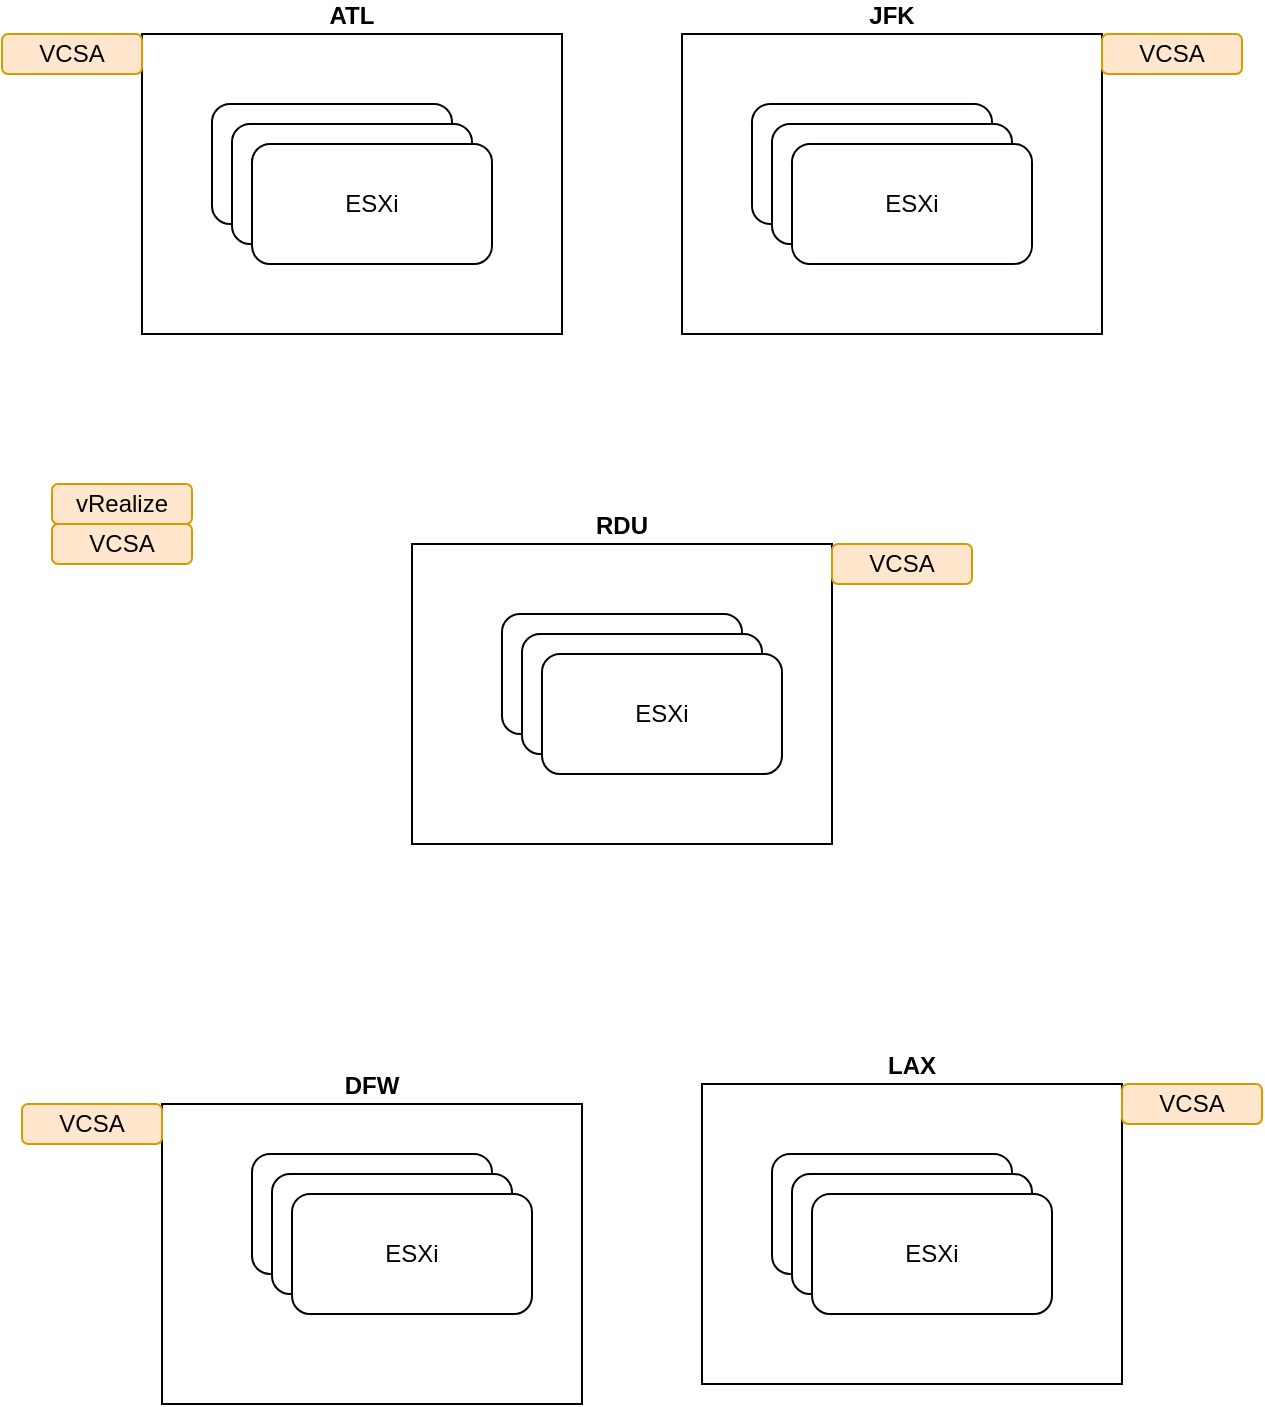 <mxfile version="16.6.4" type="github">
  <diagram id="SFhN1avuoICirvUGMh-_" name="Page-1">
    <mxGraphModel dx="786" dy="1129" grid="1" gridSize="10" guides="1" tooltips="1" connect="1" arrows="1" fold="1" page="1" pageScale="1" pageWidth="850" pageHeight="1100" math="0" shadow="0">
      <root>
        <mxCell id="0" />
        <mxCell id="1" parent="0" />
        <mxCell id="7lrIo7HgWKwE6py6VGCn-1" value="ESXi" style="rounded=1;whiteSpace=wrap;html=1;" parent="1" vertex="1">
          <mxGeometry x="180" y="320" width="120" height="60" as="geometry" />
        </mxCell>
        <mxCell id="7lrIo7HgWKwE6py6VGCn-2" value="ESXi" style="rounded=1;whiteSpace=wrap;html=1;" parent="1" vertex="1">
          <mxGeometry x="190" y="330" width="120" height="60" as="geometry" />
        </mxCell>
        <mxCell id="7lrIo7HgWKwE6py6VGCn-3" value="ESXi" style="rounded=1;whiteSpace=wrap;html=1;" parent="1" vertex="1">
          <mxGeometry x="200" y="340" width="120" height="60" as="geometry" />
        </mxCell>
        <mxCell id="7lrIo7HgWKwE6py6VGCn-4" value="ESXi" style="rounded=1;whiteSpace=wrap;html=1;" parent="1" vertex="1">
          <mxGeometry x="450" y="320" width="120" height="60" as="geometry" />
        </mxCell>
        <mxCell id="7lrIo7HgWKwE6py6VGCn-5" value="ESXi" style="rounded=1;whiteSpace=wrap;html=1;" parent="1" vertex="1">
          <mxGeometry x="460" y="330" width="120" height="60" as="geometry" />
        </mxCell>
        <mxCell id="7lrIo7HgWKwE6py6VGCn-6" value="ESXi" style="rounded=1;whiteSpace=wrap;html=1;" parent="1" vertex="1">
          <mxGeometry x="470" y="340" width="120" height="60" as="geometry" />
        </mxCell>
        <mxCell id="7lrIo7HgWKwE6py6VGCn-7" value="ESXi" style="rounded=1;whiteSpace=wrap;html=1;" parent="1" vertex="1">
          <mxGeometry x="200" y="845" width="120" height="60" as="geometry" />
        </mxCell>
        <mxCell id="7lrIo7HgWKwE6py6VGCn-8" value="ESXi" style="rounded=1;whiteSpace=wrap;html=1;" parent="1" vertex="1">
          <mxGeometry x="210" y="855" width="120" height="60" as="geometry" />
        </mxCell>
        <mxCell id="7lrIo7HgWKwE6py6VGCn-9" value="ESXi" style="rounded=1;whiteSpace=wrap;html=1;" parent="1" vertex="1">
          <mxGeometry x="220" y="865" width="120" height="60" as="geometry" />
        </mxCell>
        <mxCell id="7lrIo7HgWKwE6py6VGCn-10" value="ESXi" style="rounded=1;whiteSpace=wrap;html=1;" parent="1" vertex="1">
          <mxGeometry x="460" y="845" width="120" height="60" as="geometry" />
        </mxCell>
        <mxCell id="7lrIo7HgWKwE6py6VGCn-11" value="ESXi" style="rounded=1;whiteSpace=wrap;html=1;" parent="1" vertex="1">
          <mxGeometry x="470" y="855" width="120" height="60" as="geometry" />
        </mxCell>
        <mxCell id="7lrIo7HgWKwE6py6VGCn-12" value="ESXi" style="rounded=1;whiteSpace=wrap;html=1;" parent="1" vertex="1">
          <mxGeometry x="480" y="865" width="120" height="60" as="geometry" />
        </mxCell>
        <mxCell id="7lrIo7HgWKwE6py6VGCn-13" value="ESXi" style="rounded=1;whiteSpace=wrap;html=1;" parent="1" vertex="1">
          <mxGeometry x="325" y="575" width="120" height="60" as="geometry" />
        </mxCell>
        <mxCell id="7lrIo7HgWKwE6py6VGCn-14" value="ESXi" style="rounded=1;whiteSpace=wrap;html=1;" parent="1" vertex="1">
          <mxGeometry x="335" y="585" width="120" height="60" as="geometry" />
        </mxCell>
        <mxCell id="7lrIo7HgWKwE6py6VGCn-15" value="ESXi" style="rounded=1;whiteSpace=wrap;html=1;" parent="1" vertex="1">
          <mxGeometry x="345" y="595" width="120" height="60" as="geometry" />
        </mxCell>
        <mxCell id="7lrIo7HgWKwE6py6VGCn-18" value="&lt;b&gt;RDU&lt;/b&gt;" style="rounded=0;whiteSpace=wrap;html=1;fillColor=none;labelPadding=0;labelPosition=center;verticalLabelPosition=top;align=center;verticalAlign=bottom;" parent="1" vertex="1">
          <mxGeometry x="280" y="540" width="210" height="150" as="geometry" />
        </mxCell>
        <mxCell id="7lrIo7HgWKwE6py6VGCn-22" value="&lt;b&gt;ATL&lt;/b&gt;" style="rounded=0;whiteSpace=wrap;html=1;fillColor=none;labelPadding=0;labelPosition=center;verticalLabelPosition=top;align=center;verticalAlign=bottom;" parent="1" vertex="1">
          <mxGeometry x="145" y="285" width="210" height="150" as="geometry" />
        </mxCell>
        <mxCell id="7lrIo7HgWKwE6py6VGCn-23" value="&lt;b&gt;JFK&lt;/b&gt;" style="rounded=0;whiteSpace=wrap;html=1;fillColor=none;labelPadding=0;labelPosition=center;verticalLabelPosition=top;align=center;verticalAlign=bottom;" parent="1" vertex="1">
          <mxGeometry x="415" y="285" width="210" height="150" as="geometry" />
        </mxCell>
        <mxCell id="7lrIo7HgWKwE6py6VGCn-25" value="&lt;b&gt;DFW&lt;/b&gt;" style="rounded=0;whiteSpace=wrap;html=1;fillColor=none;labelPadding=0;labelPosition=center;verticalLabelPosition=top;align=center;verticalAlign=bottom;" parent="1" vertex="1">
          <mxGeometry x="155" y="820" width="210" height="150" as="geometry" />
        </mxCell>
        <mxCell id="7lrIo7HgWKwE6py6VGCn-28" value="&lt;b&gt;LAX&lt;/b&gt;" style="rounded=0;whiteSpace=wrap;html=1;fillColor=none;labelPadding=0;labelPosition=center;verticalLabelPosition=top;align=center;verticalAlign=bottom;" parent="1" vertex="1">
          <mxGeometry x="425" y="810" width="210" height="150" as="geometry" />
        </mxCell>
        <mxCell id="PBb1DFynOF-In5bDilbo-1" value="vRealize" style="rounded=1;whiteSpace=wrap;html=1;fillColor=#ffe6cc;strokeColor=#d79b00;" vertex="1" parent="1">
          <mxGeometry x="100" y="510" width="70" height="20" as="geometry" />
        </mxCell>
        <mxCell id="PBb1DFynOF-In5bDilbo-3" value="VCSA" style="rounded=1;whiteSpace=wrap;html=1;fillColor=#ffe6cc;strokeColor=#d79b00;" vertex="1" parent="1">
          <mxGeometry x="100" y="530" width="70" height="20" as="geometry" />
        </mxCell>
        <mxCell id="PBb1DFynOF-In5bDilbo-4" value="VCSA" style="rounded=1;whiteSpace=wrap;html=1;fillColor=#ffe6cc;strokeColor=#d79b00;" vertex="1" parent="1">
          <mxGeometry x="75" y="285" width="70" height="20" as="geometry" />
        </mxCell>
        <mxCell id="PBb1DFynOF-In5bDilbo-5" value="VCSA" style="rounded=1;whiteSpace=wrap;html=1;fillColor=#ffe6cc;strokeColor=#d79b00;" vertex="1" parent="1">
          <mxGeometry x="625" y="285" width="70" height="20" as="geometry" />
        </mxCell>
        <mxCell id="PBb1DFynOF-In5bDilbo-6" value="VCSA" style="rounded=1;whiteSpace=wrap;html=1;fillColor=#ffe6cc;strokeColor=#d79b00;" vertex="1" parent="1">
          <mxGeometry x="490" y="540" width="70" height="20" as="geometry" />
        </mxCell>
        <mxCell id="PBb1DFynOF-In5bDilbo-7" value="VCSA" style="rounded=1;whiteSpace=wrap;html=1;fillColor=#ffe6cc;strokeColor=#d79b00;" vertex="1" parent="1">
          <mxGeometry x="85" y="820" width="70" height="20" as="geometry" />
        </mxCell>
        <mxCell id="PBb1DFynOF-In5bDilbo-8" value="VCSA" style="rounded=1;whiteSpace=wrap;html=1;fillColor=#ffe6cc;strokeColor=#d79b00;" vertex="1" parent="1">
          <mxGeometry x="635" y="810" width="70" height="20" as="geometry" />
        </mxCell>
      </root>
    </mxGraphModel>
  </diagram>
</mxfile>
